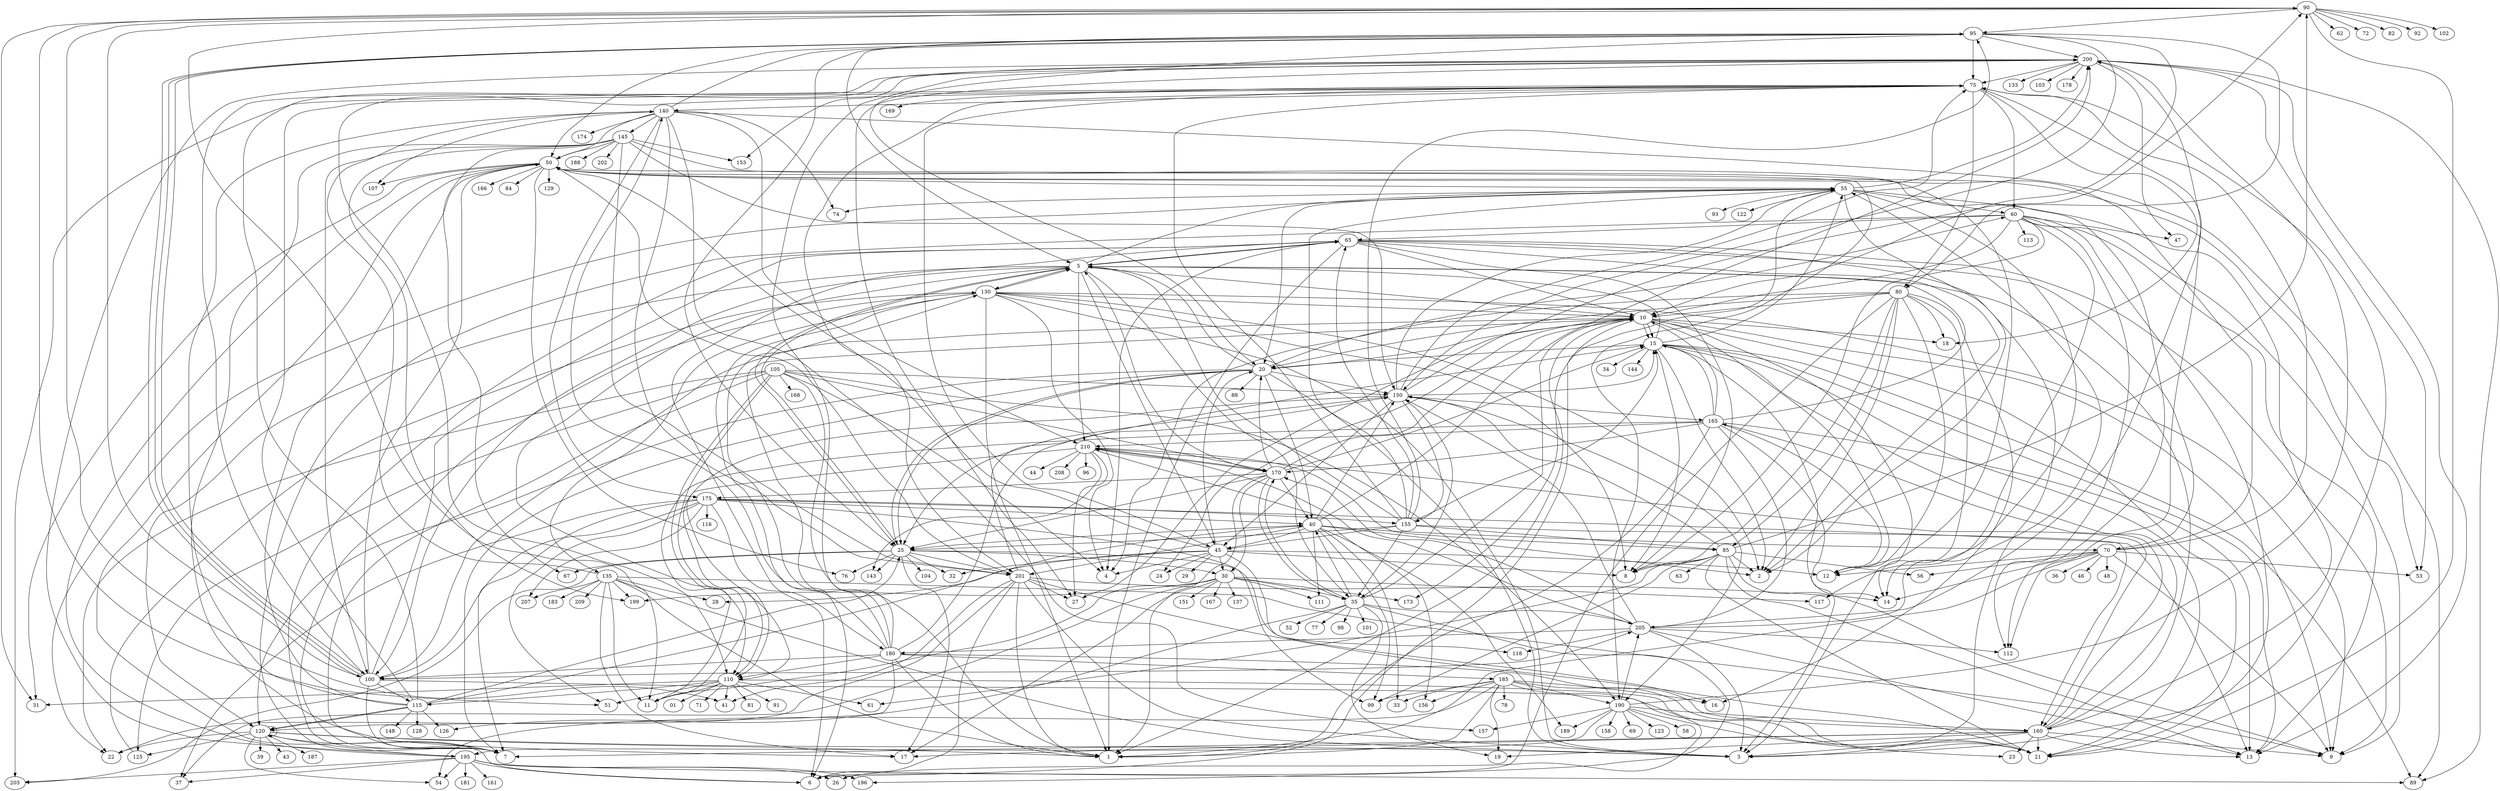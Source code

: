 digraph classgraph {

  //Yicheng Feng (yichfeng)
  90 [label="90"];
  90 -> 11 [weight=25];
  90 -> 21 [weight=23];
  90 -> 31 [weight=17];
  90 -> 41 [weight=12];
  90 -> 51 [weight=1];
  90 -> 62 [weight=50];
  90 -> 72 [weight=7];
  90 -> 82 [weight=27];
  90 -> 92 [weight=9];
  90 -> 102 [weight=43];

  //Raviteja Vutukuri (vvutukur)
  200 [label="200"];
  200 -> 13 [weight=25];
  200 -> 75 [weight=23];
  200 -> 89 [weight=17];
  200 -> 27 [weight=12];
  200 -> 133 [weight=1];
  200 -> 47 [weight=50];
  200 -> 103 [weight=7];
  200 -> 153 [weight=27];
  200 -> 53 [weight=9];
  200 -> 178 [weight=43];

  // Ben Fulton (befulton)
  55 [label="55"];
  55 -> 2 [weight=23];
  55 -> 14 [weight=50];
  55 -> 20 [weight=17];
  55 -> 22 [weight=1];
  55 -> 74 [weight=7];
  55 -> 93 [weight=9];
  55 -> 122 [weight=27];
  55 -> 160 [weight=43];
  55 -> 173 [weight=25];
  55 -> 200 [weight=17];

  //Luting Zhuo (lzhuo)
  65 [label="65"];
  65 -> 1 [weight=25];
  65 -> 2 [weight=23];
  65 -> 3 [weight=17];
  65 -> 4 [weight=12];
  65 -> 5 [weight=1];
  65 -> 6 [weight=50];
  65 -> 7 [weight=7];
  65 -> 8 [weight=27];
  65 -> 9 [weight=9];
  65 -> 10[weight=43];

  //Sai Prakash (svellore)
  115 [label="115"];
  115 -> 40 [weight=25];
  115 -> 50 [weight=23];
  115 -> 75 [weight=17];
  115 -> 25 [weight=27];
  115 -> 120 [weight=12];
  115 -> 200 [weight=1];
  115 -> 126 [weight=9];
  115 -> 128 [weight=43];
  115 -> 140 [weight=7];
  115 -> 148 [weight=50];

  //Michael Mathews (mathewsm)
  10 [label="10"];
  10 -> 1 [weight=12];
  10 -> 3 [weight=7];
  10 -> 6 [weight=25];
  10 -> 9 [weight=50];
  10 -> 12 [weight=27];
  10 -> 15 [weight=23];
  10 -> 18 [weight=1];
  10 -> 21 [weight=9];
  10 -> 24 [weight=17];
  10 -> 27 [weight=43];

  //Kim Quill (kquill)
  25 [label="25"];
  25 -> 5 [weight=12];
  25 -> 17 [weight=9];
  25 -> 203 [weight=1];
  25 -> 104 [weight=23];
  25 -> 32 [weight=27];
  25 -> 67 [weight=43];
  25 -> 76 [weight=25];
  25 -> 201 [weight=7];
  25 -> 143 [weight=17];
  25 -> 118 [weight=50];

//Kristen LeClere (kleclere)
  30 [label="30"];
  30 -> 11 [weight=25];
  30 -> 17 [weight=23];
  30 -> 37 [weight=17];
  30 -> 111 [weight=12];
  30 -> 117 [weight=1];
  30 -> 137 [weight=50];
  30 -> 151 [weight=7];
  30 -> 167 [weight=27];
  30 -> 173 [weight=9];
  30 -> 199 [weight=43];

//Bhaskar Jaiswal (bhasjais)
  85 [label="85"];
  85 -> 2 [weight=43];
  85 -> 9 [weight=23];
  85 -> 13 [weight=1];
  85 -> 21 [weight=12];
  85 -> 8 [weight=50];
  85 -> 61 [weight=25];
  85 -> 56 [weight=7];
  85 -> 63 [weight=17];
  85 -> 99 [weight=27];
  85 -> 150 [weight=9];

//Mayur Masrani (mmasrani)

  205 [label="205"];
  205 -> 3 [weight=25];
  205 -> 13 [weight=33];
  205 -> 55 [weight=17];
  205 -> 112 [weight=12];
  205 -> 118 [weight=1];
  205 -> 150 [weight=27];
  205 -> 170 [weight=9];
  205 -> 180 [weight=7];
  205 -> 200 [weight=43];
  205 -> 210 [weight=50];

  // Bhumi Patel (bypatel)
  5 [label="5"];
  5 -> 25 [weight=25];
  5 -> 35 [weight=23];
  5 -> 45 [weight=17];
  5 -> 55 [weight=12];
  5 -> 65 [weight=1];
  5 -> 100 [weight=50];
  5 -> 110 [weight=7];
  5 -> 120 [weight=27];
  5 -> 130 [weight=9];
  5 -> 210 [weight=43];

  //Pinank Haria (psharia)
  80 [label = "80"];
  80 ->  2 [weight=25];
  80 ->  4 [weight=23];
  80 ->  6 [weight=17];
  80 ->  8 [weight=12];
  80 -> 10 [weight=1];
  80 -> 12 [weight=50];
  80 -> 14 [weight=7];
  80 -> 16 [weight=27];
  80 -> 18 [weight=9];
  80 -> 20 [weight=43];

//Chintan Desai (cdesai)
  201 [label = "201"];
  201 -> 3  [weight=9];
  201 -> 15 [weight=17];
  201 -> 6  [weight=7];
  201 -> 21 [weight=25];
  201 -> 27 [weight=27];
  201 -> 41 [weight=43];
  201 -> 50 [weight=50];
  201 -> 14 [weight=12];
  201 -> 22 [weight=23];
  201 -> 1  [weight=1];

//Uday Pitambare (upitamba)
  110 [label = "110"];
  110 -> 01 [weight=17];
  110 -> 11 [weight=23];
  110 -> 21 [weight=25];
  110 -> 31 [weight=12];
  110 -> 41 [weight=27];
  110 -> 51 [weight=43];
  110 -> 61 [weight=09];
  110 -> 71 [weight=07];
  110 -> 81 [weight=50];
  110 -> 91 [weight=01];

  //Michael Keel (mjkeel)
  20 [label = "20"];
  20 -> 3 [weight=25];
  20 -> 40 [weight=23];
  20 -> 10 [weight=17];
  20 -> 25 [weight=12];
  20 -> 60 [weight=1];
  20 -> 88 [weight=50];
  20 -> 120 [weight=7];
  20 -> 150 [weight=27];
  20 -> 5 [weight=9];
  20 -> 7 [weight=43];

  //Venkat Uppala (vuppala)
  120 [label="120"];
  120 -> 1 [weight=12];
  120 -> 3 [weight=17];
  120 -> 7 [weight=23];
  120 -> 22 [weight=25];
  120 -> 39 [weight=50];
  120 -> 43 [weight=27];
  120 -> 54 [weight=9];
  120 -> 120 [weight=43];
  120 -> 187 [weight=7];
  120 -> 195 [weight=1];

  //Kartik Mathur (kmathur)
  135 [label="135"];
  135 -> 3 [weight=17];
  135 -> 17 [weight=43];
  135 -> 28 [weight=25];
  135 -> 11 [weight=27];
  135 -> 9 [weight=12];
  135 -> 1 [weight=1];
  135 -> 183 [weight=23];
  135 -> 199 [weight=9];
  135 -> 209 [weight=7];
  135 -> 207 [weight=50];
  
  //Ankita Dherange (adherang)
  95 [label="95"];
  95 -> 5 [weight=25];
  95 -> 10 [weight=23];
  95 -> 20 [weight=17];
  95 -> 25 [weight=12];
  95 -> 50 [weight=1];
  95 -> 75 [weight=50];
  95 -> 80 [weight=7];
  95 -> 100 [weight=27];
  95 -> 150 [weight=9];
  95 -> 200 [weight=43];

  //Ritesh Kavungal (ritekavu)
  130 [label="130"];
  130 -> 1 [weight=50];
  130 -> 2 [weight=43];
  130 -> 3 [weight=27];
  130 -> 4 [weight=25];
  130 -> 5 [weight=23];
  130 -> 6 [weight=17];
  130 -> 7 [weight=12];
  130 -> 8 [weight=9];
  130 -> 9 [weight=7];
  130 -> 10 [weight=1];


  //Kailash Nagarkoti (knagarko)
  180 [label = "180"];
  180 -> 1 [weight=12];
  180 -> 10 [weight=23];
  180 -> 100 [weight=7];
  180 -> 110 [weight=25];
  180 -> 120 [weight=9];
  180 -> 130 [weight=17];
  180 -> 140 [weight=43];
  180 -> 150 [weight=50];
  180 -> 160 [weight=27];
  180 -> 200 [weight=1];

//Ramesh Prasad (raprasad)
  175 [label="175"];
  175 -> 7 [weight=25];
  175 -> 13 [weight=12];
  175 -> 37 [weight=27];
  175 -> 40 [weight=50];
  175 -> 51 [weight=9];
  175 -> 99 [weight=23];
  175 -> 100 [weight=1];
  175 -> 116 [weight=43];
  175 -> 155 [weight=7];
  175 -> 207 [weight=17];

//Michael Gough (mdgough)
  60 [label="60"];
  60 -> 7 [weight=7];
  60 -> 47 [weight=23];
  60 -> 21 [weight=9];
  60 -> 112 [weight=25];
  60 -> 113 [weight=27];
  60 -> 117 [weight=17];
  60 -> 13 [weight=12];
  60 -> 8 [weight=1];
  60 -> 9 [weight=50];
  60 -> 10 [weight=43];

  //Theodore Miller (tkm)
  50 [label = "50"];
  50 -> 107 [weight=25];
  50 -> 31 [weight=9];
  50 -> 76 [weight=12];
  50 -> 190 [weight=27];
  50 -> 112 [weight=50];
  50 -> 6 [weight=23];
  50 -> 53 [weight=7];
  50 -> 129 [weight=43];
  50 -> 166 [weight=17];
  50 -> 84 [weight=1];

//Charan Babu (cpanchag)
  160 [label = "160"];
  160 -> 3 [weight=1];
  160 -> 5 [weight=50];
  160 -> 7 [weight=7];
  160 -> 9 [weight=9];
  160 -> 13 [weight=12];
  160 -> 15 [weight=43];
  160 -> 17 [weight=17];
  160 -> 19 [weight=27];
  160 -> 21 [weight=23];
  160 -> 23 [weight=25];

//Hari Prasad (harihanu)
  155 [label = "155"];
  155 -> 5 [weight = 1];
  155 -> 15 [weight = 17];
  155 -> 25 [weight = 25];
  155 -> 35 [weight = 23];
  155 -> 45 [weight = 43];
  155 -> 55 [weight = 50];
  155 -> 65 [weight = 12];
  155 -> 75 [weight = 7];
  155 -> 85 [weight = 27];
  155 -> 95 [weight = 9];

//Venu Bangalore Parameshwara Setty(venubang)
  150 [label = "150"];
  150 -> 15 [weight = 25];
  150 -> 25 [weight = 23];
  150 -> 35 [weight = 17];
  150 -> 45 [weight = 50];
  150 -> 55 [weight = 7];
  150 -> 75 [weight = 12];
  150 -> 90 [weight = 1];
  150 -> 110 [weight = 27];
  150 -> 165 [weight = 43];
  150 -> 190 [weight = 9];

//Chaitanya Khadilkar(chaikhad)
  100 [label="100"];
  100 -> 7 [weight=25];
  100 -> 10 [weight=23];
  100 -> 21 [weight=1];
  100 -> 50 [weight=12];
  100 -> 65 [weight=17];
  100 -> 90 [weight=50];
  100 -> 95 [weight=7];
  100 -> 115 [weight=27];
  100 -> 200 [weight=9];
  100 -> 205 [weight=43];

//Nupoor Paygude(npaygude)
  105 [label="105"];
  105 -> 1 [weight=43];
  105 -> 4 [weight=17];
  105 -> 7 [weight=50];
  105 -> 22 [weight=25];
  105 -> 110 [weight=1];
  105 -> 125 [weight=27];
  105 -> 150 [weight=23];
  105 -> 168 [weight=12];
  105 -> 170 [weight=7];
  105 -> 190 [weight=9];

//Gowtham Gunnagare Huchegowda (gowtgunn)
  45 [label="45"];
  45 -> 4 [weight = 25];
  45 -> 8 [weight = 7];
  45 -> 12 [weight = 17];
  45 -> 16 [weight = 50];
  45 -> 20 [weight = 23];
  45 -> 24 [weight = 9];
  45 -> 28 [weight = 12];
  45 -> 29 [weight = 43];
  45 -> 30 [weight = 27];
  45 -> 32 [weight = 1];
  

//Ram Podicheti (mnrusimh)
  195 [label = "195"];
  195 -> 6 [weight = 9];
  195 -> 37 [weight = 1];
  195 -> 26 [weight = 17];
  195 -> 50 [weight = 27];
  195 -> 181 [weight = 12];
  195 -> 89 [weight = 25];
  195 -> 54 [weight = 7];
  195 -> 161 [weight = 43];
  195 -> 203 [weight = 23];
  195 -> 196 [weight = 50];
  

//Shubham Dubey (shdubey)
  170 [label = "170"];
  170 -> 1 [weight = 25];
  170 -> 5 [weight = 23];
  170 -> 10[weight = 17];
  170 -> 15[weight = 12];
  170 -> 20[weight = 1];
  170 -> 25[weight = 50];
  170 -> 30[weight = 7];
  170 -> 35[weight = 27];
  170 -> 40[weight = 9];
  170 -> 210[weight = 43];

//Pranav Sundriyal (pransund)
  165 [label = "165"];
  165 -> 1 [weight = 25];
  165 -> 5 [weight = 17];
  165 -> 10[weight = 9];
  165 -> 15[weight = 23];
  165 -> 210[weight = 12];
  165 -> 205[weight = 1];
  165 -> 11[weight = 50];
  165 -> 12[weight = 43];
  165 -> 13[weight = 27];
  165 -> 14[weight = 7];


//Pritha (pritha)
  75 [label="75"];
  75 -> 3 [weight=12];
  75 -> 18[weight=27];
  75 -> 45[weight=25];
  75 -> 60[weight=50];
  75 -> 110[weight=9];
  75 -> 112[weight=23];
  75 -> 140[weight=17];
  75 -> 169[weight=1];
  75 -> 201[weight=7];
  75 -> 203[weight=43];


//Sutichot Nimkulrat (sunimkul)
  40 [label = "40"];
  40 -> 70 [weight=27];
  40 -> 99 [weight=12];
  40 -> 111 [weight=25];
  40 -> 150 [weight=23];
  40 -> 25 [weight=7];
  40 -> 200 [weight=17];
  40 -> 33 [weight=9];
  40 -> 2 [weight=50];
  40 -> 201 [weight=1];
  40 -> 189 [weight=43];


//Diyue Bu (diybu)
  140 [label = "140"];
  140 -> 210 [weight=25];
  140 -> 157 [weight=23];
  140 -> 201 [weight=17];
  140 -> 175 [weight=12];
  140 -> 107 [weight=1];
  140 -> 174 [weight=50];
  140 -> 95 [weight=7];
  140 -> 89 [weight=27];
  140 -> 74 [weight=9];
  140 -> 50 [weight=43];


//Zhufei Wang (Zhufwang)
  145 [label = "145"];
  145 -> 12 [weight=25];
  145 -> 201 [weight=23];
  145 -> 199 [weight=17];
  145 -> 50 [weight=12];
  145 -> 17 [weight=1];
  145 -> 202 [weight=50];
  145 -> 153 [weight=7];
  145 -> 188 [weight=27];
  145 -> 67 [weight=9];
  145 -> 100 [weight=43];

//Mohammed Ishaq Sharief (isharief)
  70 [label = "70"];
  70 -> 1 [weight=27];
  70 -> 9 [weight=23];
  70 -> 12 [weight=12];
  70 -> 14 [weight=50];
  70 -> 36 [weight=25];
  70 -> 46 [weight=7];
  70 -> 48 [weight=17];
  70 -> 50 [weight=1];
  70 -> 53 [weight=43];
  70 -> 56 [weight=9];


//Pushkar Newaskar (pnewaska)
  15 [label = "15"];
  15 -> 2 [weight = 9];
  15 -> 3 [weight = 1];
  15 -> 5 [weight = 17];
  15 -> 8 [weight = 27];
  15 -> 13 [weight = 12];
  15 -> 21 [weight = 25];
  15 -> 34 [weight = 7];
  15 -> 55 [weight = 43];
  15 -> 89 [weight = 23];
  15 -> 144 [weight = 50];

//Min-Chin Lin (minclin)
  190 [label = "190" ];
  190 -> 23  [weight = 1];
  190 -> 200 [weight = 27];
  190 -> 158 [weight = 25];
  190 -> 69  [weight = 7];
  190 -> 123 [weight = 12];
  190 -> 205 [weight = 50];
  190 -> 189 [weight = 23];
  190 -> 58  [weight = 9];
  190 -> 157 [weight = 17];
  190 -> 160 [weight = 43];

//Ila Jogaikar (ilajogai)
  5 [label = "5" ];
  5 -> 10  [weight = 1];
  10 -> 15 [weight = 88];
  15 -> 20 [weight = 66];
  20 -> 25  [weight = 55];
  25 -> 30 [weight = 2];
  30 -> 35 [weight = 5];
  35 -> 40 [weight = 4];
  40 -> 45  [weight = 9];
  45 -> 50 [weight = 7];
  50 -> 55 [weight = 3];
  55 -> 60  [weight = 61];
  60 -> 65 [weight = 79];
  65 -> 70 [weight = 83];
  70 -> 75  [weight = 41];
  75 -> 80 [weight = 62];
  80 -> 85 [weight = 57];
  85 -> 90 [weight = 91];
  90 -> 95  [weight = 32];
  95 -> 100 [weight = 15];
  105 -> 110 [weight = 12];
  110 -> 115 [weight = 76];
  115 -> 120  [weight = 34];
  120 -> 125 [weight = 15];
  125 -> 130 [weight = 50];
  130 -> 135 [weight = 21];
  135 -> 140  [weight = 9];
  140 -> 145 [weight = 17];
  145 -> 150 [weight = 43];
  150 -> 155  [weight = 11];
  155 -> 160 [weight = 27];
  160 -> 165 [weight = 25];
  165 -> 170  [weight = 7];
  170 -> 175 [weight = 22];
  175 -> 180 [weight = 50];
  180 -> 185 [weight = 23];
  185 -> 190  [weight = 19];
  190 -> 195 [weight = 47];
  195 -> 200 [weight = 37];

//Mahesh Bhandiwad (mbhandiw)
  185 [label = "185" ];
  185 -> 1   [weight = 25];
  185 -> 16  [weight = 7];
  185 -> 19  [weight = 17];
  185 -> 21  [weight = 23];
  185 -> 26  [weight = 12];
  185 -> 33  [weight = 1];
  185 -> 54  [weight = 50];
  185 -> 78  [weight = 27];
  185 -> 99  [weight = 9];
  185 -> 156 [weight = 43];

//Sachin Joshi (sachjosh)
  210 [label = "210" ];
  210 -> 27  [weight = 2];
  210 -> 208 [weight = 4];
  210 -> 170 [weight = 16];
  210 -> 85  [weight = 25];
  210 -> 143 [weight = 1];
  210 -> 156 [weight = 8];
  210 -> 11 [weight = 27];
  210 -> 160  [weight = 11];
  210 -> 96 [weight = 22];
  210 -> 44 [weight = 33];

//Jianqing Guan (jiguan)
  35 [label = "35" ];
  35 -> 10   [weight = 25];
  35 -> 19  [weight = 23];
  35 -> 52  [weight = 17];
  35 -> 77  [weight = 12];
  35 -> 98  [weight = 1];
  35 -> 101  [weight = 50];
  35 -> 170 [weight = 7];
  35 -> 126  [weight = 27];
  35 -> 196  [weight = 9];
  35 -> 205 [weight = 43];
}

